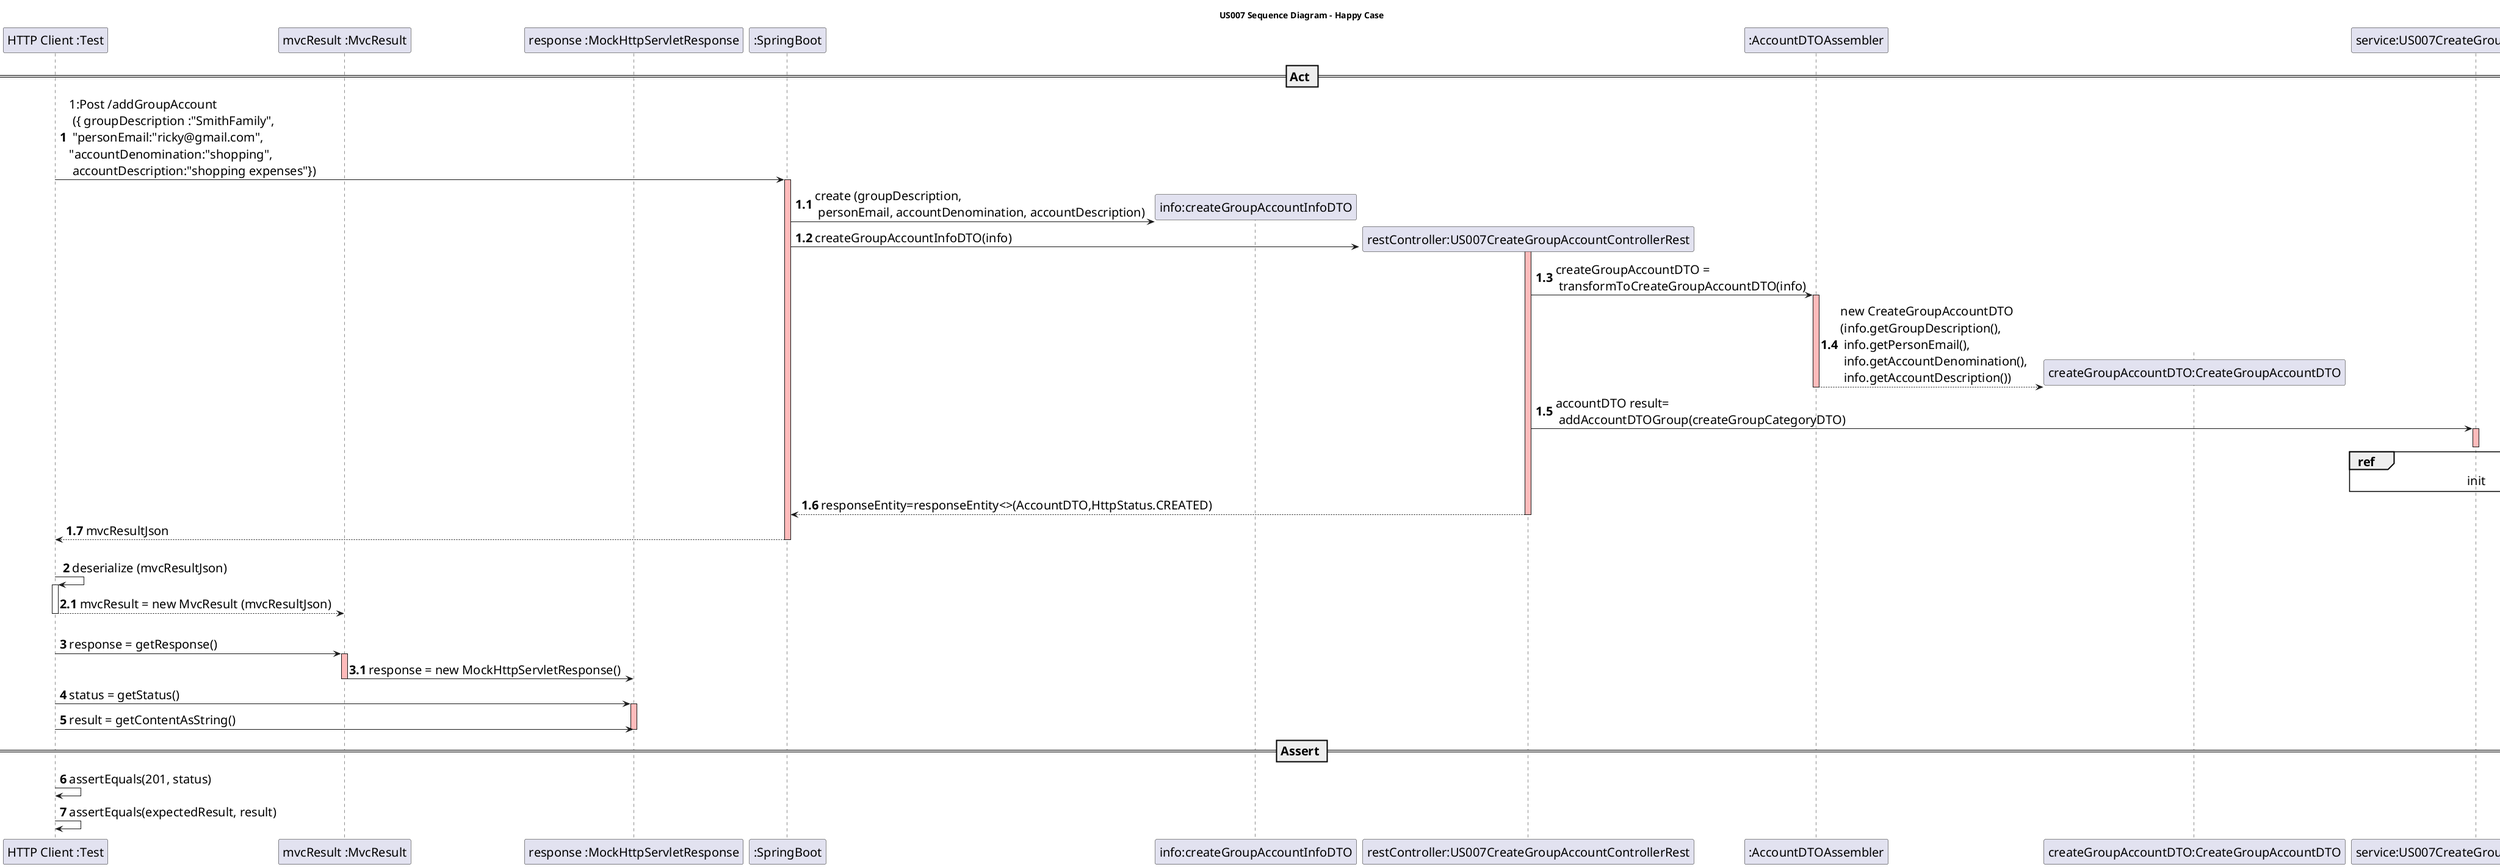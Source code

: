 @startuml
skinparam DefaultFontSize 20
title US007 Sequence Diagram - Happy Case

participant "HTTP Client :Test"
participant "mvcResult :MvcResult"
participant "response :MockHttpServletResponse"
participant ":SpringBoot"

== Act ==
autonumber
"HTTP Client :Test" -> ":SpringBoot" :1:Post /addGroupAccount \n ({ groupDescription :"SmithFamily",\n "personEmail:"ricky@gmail.com",\n"accountDenomination:"shopping", \n accountDescription:"shopping expenses"})
activate ":SpringBoot" #FFBBBB

autonumber 1.1
create "info:createGroupAccountInfoDTO"
":SpringBoot"->"info:createGroupAccountInfoDTO":create (groupDescription,\n personEmail, accountDenomination, accountDescription)
activate "restController:US007CreateGroupAccountControllerRest" #FFBBBB

create "restController:US007CreateGroupAccountControllerRest"
":SpringBoot"-> "restController:US007CreateGroupAccountControllerRest": createGroupAccountInfoDTO(info)

"restController:US007CreateGroupAccountControllerRest"-> ":AccountDTOAssembler":createGroupAccountDTO =\n transformToCreateGroupAccountDTO(info)
activate ":AccountDTOAssembler" #FFBBBB

create "createGroupAccountDTO:CreateGroupAccountDTO"
":AccountDTOAssembler"-->"createGroupAccountDTO:CreateGroupAccountDTO":new CreateGroupAccountDTO\n(info.getGroupDescription(),\n info.getPersonEmail(),\n info.getAccountDenomination(), \n info.getAccountDescription())
deactivate ":AccountDTOAssembler"

"restController:US007CreateGroupAccountControllerRest"->"service:US007CreateGroupAccountService":accountDTO result= \n addAccountDTOGroup(createGroupCategoryDTO)
activate "service:US007CreateGroupAccountService" #FFBBBB
deactivate "service:US007CreateGroupAccountService" #FFBBBB

ref over "service:US007CreateGroupAccountService": init

"restController:US007CreateGroupAccountControllerRest"--> ":SpringBoot":responseEntity=responseEntity<>(AccountDTO,HttpStatus.CREATED)
deactivate "restController:US007CreateGroupAccountControllerRest"

"HTTP Client :Test" <-- ":SpringBoot" : mvcResultJson
deactivate ":SpringBoot"

autonumber 2
|||
"HTTP Client :Test" -> "HTTP Client :Test" : deserialize (mvcResultJson)
activate "HTTP Client :Test"

autonumber 2.1
"HTTP Client :Test" --> "mvcResult :MvcResult" : mvcResult = new MvcResult (mvcResultJson)
deactivate "HTTP Client :Test"

|||

autonumber 3
"HTTP Client :Test" -> "mvcResult :MvcResult" : response = getResponse()

autonumber 3.1

activate "mvcResult :MvcResult" #FFBBBB
"mvcResult :MvcResult" -> "response :MockHttpServletResponse" : response = new MockHttpServletResponse()
deactivate "mvcResult :MvcResult" #FFBBBB

autonumber 4
"HTTP Client :Test" -> "response :MockHttpServletResponse" : status = getStatus()
activate "response :MockHttpServletResponse" #FFBBBB
"HTTP Client :Test" -> "response :MockHttpServletResponse" : result = getContentAsString()
deactivate "response :MockHttpServletResponse" #FFBBBB

== Assert ==

"HTTP Client :Test" -> "HTTP Client :Test" : assertEquals(201, status)
"HTTP Client :Test" -> "HTTP Client :Test" : assertEquals(expectedResult, result)

deactivate ":SpringBoot"
deactivate "service:US007CreateGroupAccountService"
deactivate "restController:US007CreateGroupAccountControllerRest"

@enduml